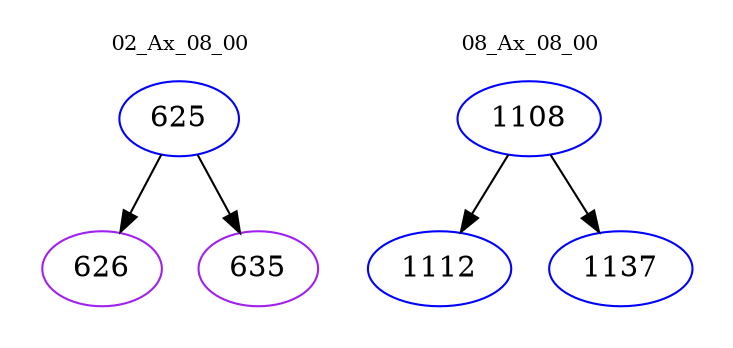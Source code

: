 digraph{
subgraph cluster_0 {
color = white
label = "02_Ax_08_00";
fontsize=10;
T0_625 [label="625", color="blue"]
T0_625 -> T0_626 [color="black"]
T0_626 [label="626", color="purple"]
T0_625 -> T0_635 [color="black"]
T0_635 [label="635", color="purple"]
}
subgraph cluster_1 {
color = white
label = "08_Ax_08_00";
fontsize=10;
T1_1108 [label="1108", color="blue"]
T1_1108 -> T1_1112 [color="black"]
T1_1112 [label="1112", color="blue"]
T1_1108 -> T1_1137 [color="black"]
T1_1137 [label="1137", color="blue"]
}
}
